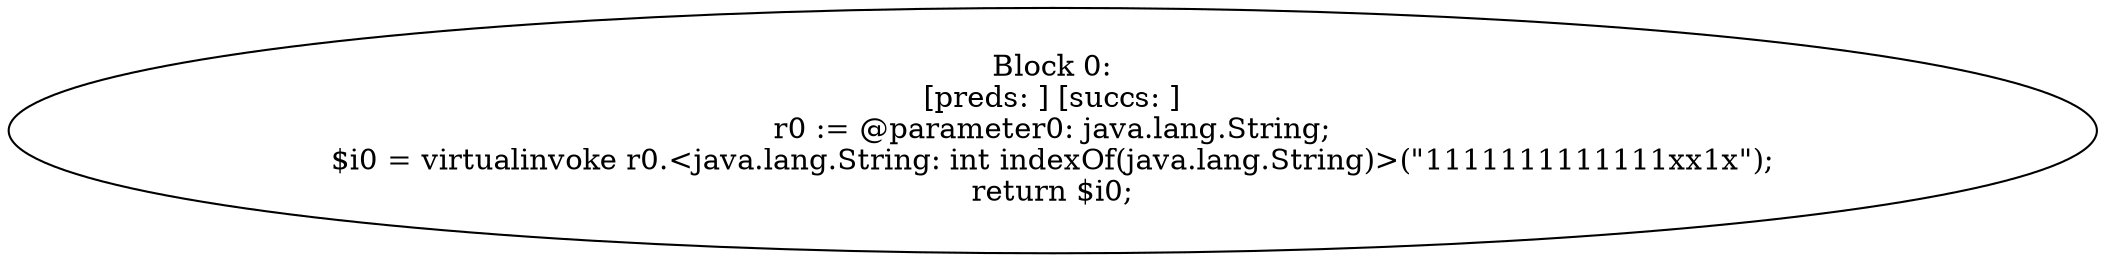 digraph "unitGraph" {
    "Block 0:
[preds: ] [succs: ]
r0 := @parameter0: java.lang.String;
$i0 = virtualinvoke r0.<java.lang.String: int indexOf(java.lang.String)>(\"1111111111111xx1x\");
return $i0;
"
}
